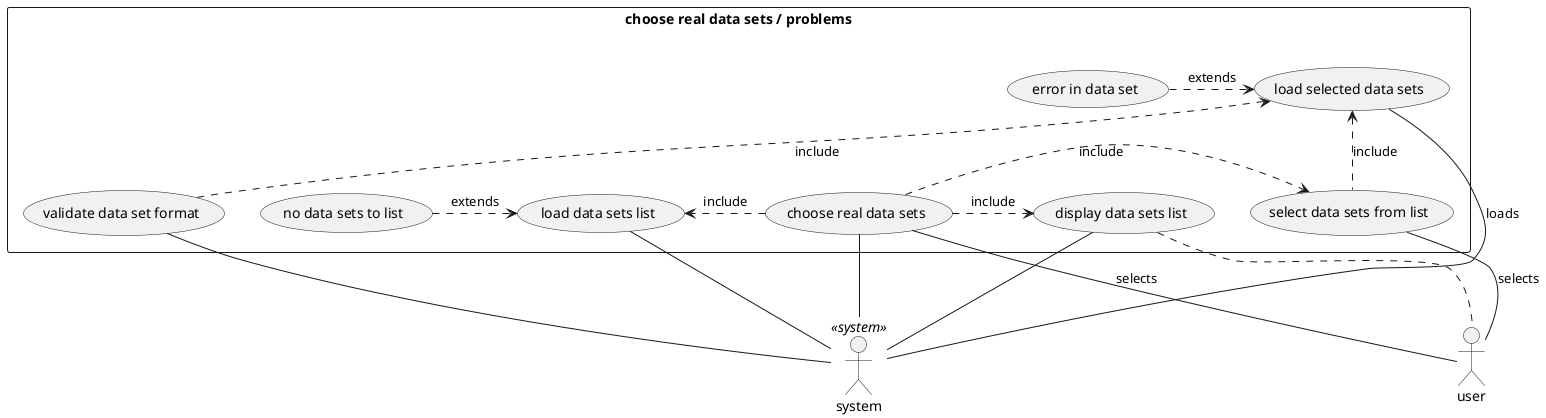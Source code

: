 @startuml

skinparam packageStyle rectangle

actor user
actor system <<system>>

rectangle "choose real data sets / problems" {

	(choose real data sets) as (main)
	(display data sets list) as (display)
	(load data sets list) as (load list)
	(load selected data sets) as (load)
	(select data sets from list) as (select)
  (validate data set format) as (validate)

	(no data sets to list) as (no data)
	(error in data set) as (dataErr)

  	
  	user -left- (main) : selects
  	(main) .> (display) : include
  	(main) .> (load list) : include
  	(main) .> (select) : include
  	user -up- (select) : selects
  	(load list) -- system
  	(display) -- system
  	user .up. (display)
  	(main) -- system
    (load) -- system : loads
  	(validate) -up- system
    (select) .up.> load : include
  	(validate) .up.> load : include

  	(no data) .right.> (load list) : extends 
  	(dataErr) .> (load) : extends

}

@enduml